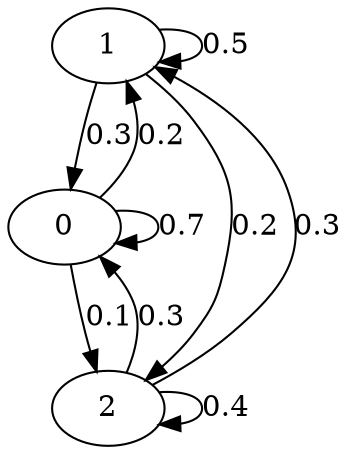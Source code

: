 digraph  {
1;
0;
2;
1 -> 1  [key=0, weight="0.5", label="0.5"];
1 -> 0  [key=0, weight="0.3", label="0.3"];
1 -> 2  [key=0, weight="0.2", label="0.2"];
0 -> 1  [key=0, weight="0.2", label="0.2"];
0 -> 0  [key=0, weight="0.7", label="0.7"];
0 -> 2  [key=0, weight="0.1", label="0.1"];
2 -> 1  [key=0, weight="0.3", label="0.3"];
2 -> 0  [key=0, weight="0.3", label="0.3"];
2 -> 2  [key=0, weight="0.4", label="0.4"];
}
